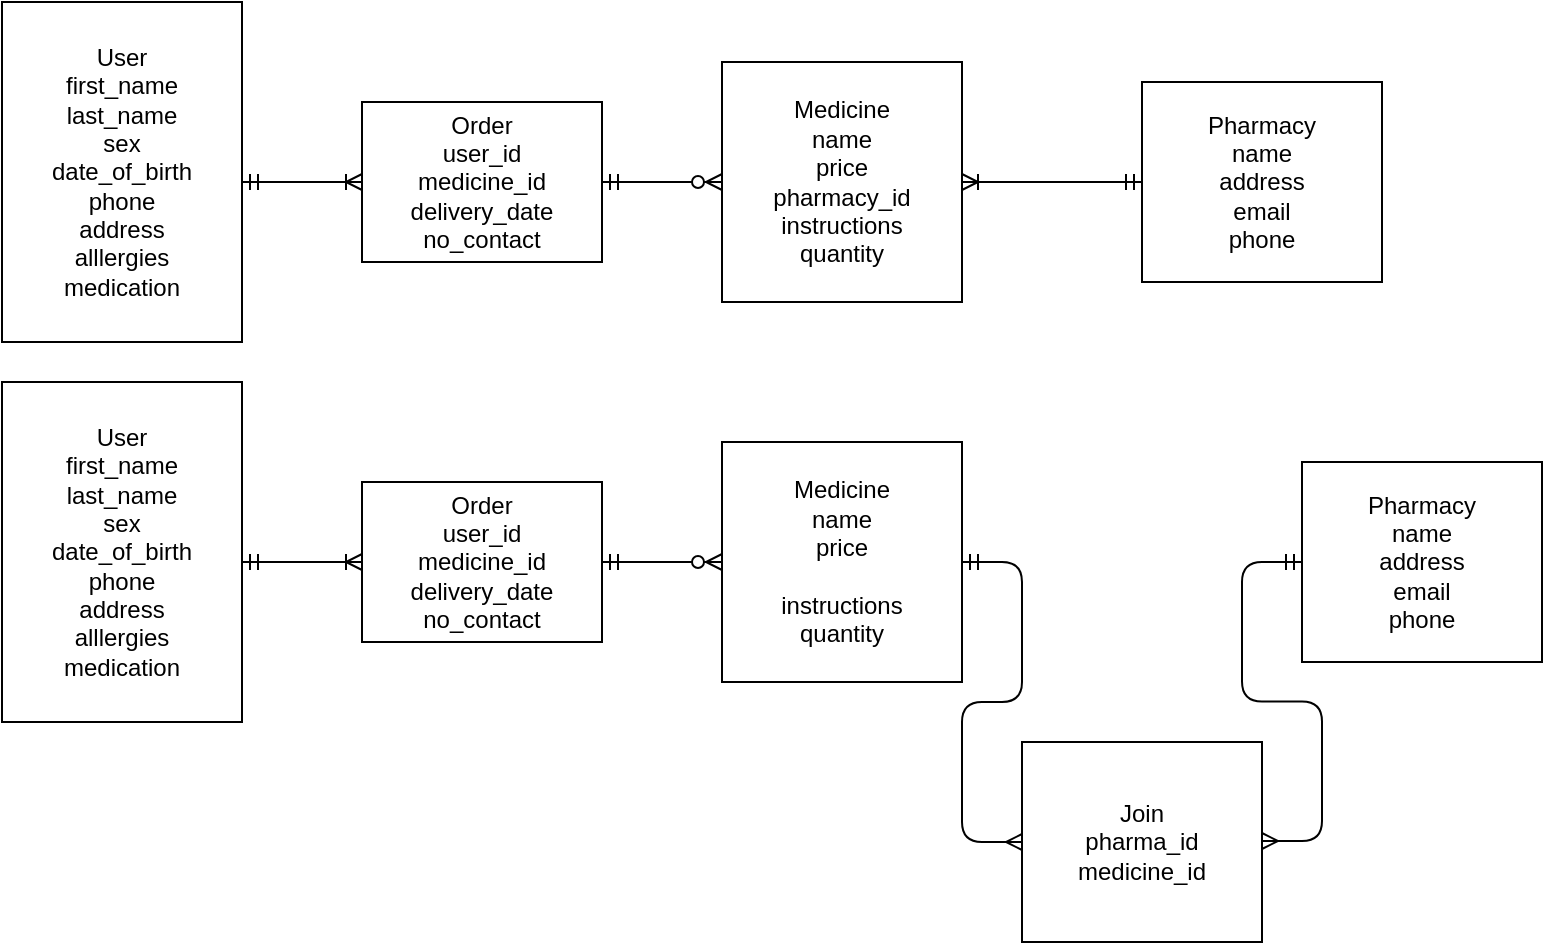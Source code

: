 <mxfile version="13.1.3">
    <diagram id="6hGFLwfOUW9BJ-s0fimq" name="Page-1">
        <mxGraphModel dx="833" dy="352" grid="1" gridSize="10" guides="1" tooltips="1" connect="1" arrows="1" fold="1" page="1" pageScale="1" pageWidth="827" pageHeight="1169" math="0" shadow="0">
            <root>
                <mxCell id="0"/>
                <mxCell id="1" parent="0"/>
                <mxCell id="2" value="User&lt;br&gt;first_name&lt;br&gt;last_name&lt;br&gt;sex&lt;br&gt;date_of_birth&lt;br&gt;phone&lt;br&gt;address&lt;br&gt;alllergies&lt;br&gt;medication" style="rounded=0;whiteSpace=wrap;html=1;" parent="1" vertex="1">
                    <mxGeometry x="40" y="90" width="120" height="170" as="geometry"/>
                </mxCell>
                <mxCell id="3" value="Pharmacy&lt;br&gt;name&lt;br&gt;address&lt;br&gt;email&lt;br&gt;phone" style="rounded=0;whiteSpace=wrap;html=1;" parent="1" vertex="1">
                    <mxGeometry x="610" y="130" width="120" height="100" as="geometry"/>
                </mxCell>
                <mxCell id="4" value="Order&lt;br&gt;user_id&lt;br&gt;medicine_id&lt;br&gt;delivery_date&lt;br&gt;no_contact" style="rounded=0;whiteSpace=wrap;html=1;" parent="1" vertex="1">
                    <mxGeometry x="220" y="140" width="120" height="80" as="geometry"/>
                </mxCell>
                <mxCell id="5" value="Medicine&lt;br&gt;name&lt;br&gt;price&lt;br&gt;pharmacy_id&lt;br&gt;instructions&lt;br&gt;quantity" style="rounded=0;whiteSpace=wrap;html=1;" parent="1" vertex="1">
                    <mxGeometry x="400" y="120" width="120" height="120" as="geometry"/>
                </mxCell>
                <mxCell id="6" value="" style="edgeStyle=entityRelationEdgeStyle;fontSize=12;html=1;endArrow=ERmandOne;endFill=0;exitX=1;exitY=0.5;exitDx=0;exitDy=0;startArrow=ERoneToMany;startFill=0;" parent="1" source="5" edge="1">
                    <mxGeometry width="100" height="100" relative="1" as="geometry">
                        <mxPoint x="510" y="280" as="sourcePoint"/>
                        <mxPoint x="610" y="180" as="targetPoint"/>
                    </mxGeometry>
                </mxCell>
                <mxCell id="7" value="" style="edgeStyle=entityRelationEdgeStyle;fontSize=12;html=1;endArrow=ERoneToMany;startArrow=ERmandOne;entryX=0;entryY=0.5;entryDx=0;entryDy=0;" parent="1" target="4" edge="1">
                    <mxGeometry width="100" height="100" relative="1" as="geometry">
                        <mxPoint x="160" y="180" as="sourcePoint"/>
                        <mxPoint x="260" y="80" as="targetPoint"/>
                    </mxGeometry>
                </mxCell>
                <mxCell id="8" value="" style="edgeStyle=entityRelationEdgeStyle;fontSize=12;html=1;endArrow=ERzeroToMany;startArrow=ERmandOne;entryX=0;entryY=0.5;entryDx=0;entryDy=0;" parent="1" target="5" edge="1">
                    <mxGeometry width="100" height="100" relative="1" as="geometry">
                        <mxPoint x="340" y="180" as="sourcePoint"/>
                        <mxPoint x="440" y="80" as="targetPoint"/>
                    </mxGeometry>
                </mxCell>
                <mxCell id="9" value="User&lt;br&gt;first_name&lt;br&gt;last_name&lt;br&gt;sex&lt;br&gt;date_of_birth&lt;br&gt;phone&lt;br&gt;address&lt;br&gt;alllergies&lt;br&gt;medication" style="rounded=0;whiteSpace=wrap;html=1;" vertex="1" parent="1">
                    <mxGeometry x="40" y="280" width="120" height="170" as="geometry"/>
                </mxCell>
                <mxCell id="10" value="Pharmacy&lt;br&gt;name&lt;br&gt;address&lt;br&gt;email&lt;br&gt;phone" style="rounded=0;whiteSpace=wrap;html=1;" vertex="1" parent="1">
                    <mxGeometry x="690" y="320" width="120" height="100" as="geometry"/>
                </mxCell>
                <mxCell id="11" value="Order&lt;br&gt;user_id&lt;br&gt;medicine_id&lt;br&gt;delivery_date&lt;br&gt;no_contact" style="rounded=0;whiteSpace=wrap;html=1;" vertex="1" parent="1">
                    <mxGeometry x="220" y="330" width="120" height="80" as="geometry"/>
                </mxCell>
                <mxCell id="12" value="Medicine&lt;br&gt;name&lt;br&gt;price&lt;br&gt;&lt;br&gt;instructions&lt;br&gt;quantity" style="rounded=0;whiteSpace=wrap;html=1;" vertex="1" parent="1">
                    <mxGeometry x="400" y="310" width="120" height="120" as="geometry"/>
                </mxCell>
                <mxCell id="13" value="" style="edgeStyle=entityRelationEdgeStyle;fontSize=12;html=1;endArrow=ERmany;endFill=0;exitX=1;exitY=0.5;exitDx=0;exitDy=0;startArrow=ERmandOne;startFill=0;entryX=0;entryY=0.5;entryDx=0;entryDy=0;" edge="1" parent="1" source="12" target="18">
                    <mxGeometry width="100" height="100" relative="1" as="geometry">
                        <mxPoint x="510" y="470" as="sourcePoint"/>
                        <mxPoint x="610" y="370" as="targetPoint"/>
                    </mxGeometry>
                </mxCell>
                <mxCell id="14" value="" style="edgeStyle=entityRelationEdgeStyle;fontSize=12;html=1;endArrow=ERoneToMany;startArrow=ERmandOne;entryX=0;entryY=0.5;entryDx=0;entryDy=0;" edge="1" parent="1" target="11">
                    <mxGeometry width="100" height="100" relative="1" as="geometry">
                        <mxPoint x="160" y="370" as="sourcePoint"/>
                        <mxPoint x="260" y="270" as="targetPoint"/>
                    </mxGeometry>
                </mxCell>
                <mxCell id="15" value="" style="edgeStyle=entityRelationEdgeStyle;fontSize=12;html=1;endArrow=ERzeroToMany;startArrow=ERmandOne;entryX=0;entryY=0.5;entryDx=0;entryDy=0;" edge="1" parent="1" target="12">
                    <mxGeometry width="100" height="100" relative="1" as="geometry">
                        <mxPoint x="340" y="370" as="sourcePoint"/>
                        <mxPoint x="440" y="270" as="targetPoint"/>
                    </mxGeometry>
                </mxCell>
                <mxCell id="18" value="Join&lt;br&gt;pharma_id&lt;br&gt;medicine_id" style="rounded=0;whiteSpace=wrap;html=1;" vertex="1" parent="1">
                    <mxGeometry x="550" y="460" width="120" height="100" as="geometry"/>
                </mxCell>
                <mxCell id="19" value="" style="edgeStyle=entityRelationEdgeStyle;fontSize=12;html=1;endArrow=ERmandOne;endFill=0;exitX=1;exitY=0.5;exitDx=0;exitDy=0;startArrow=ERmany;startFill=0;entryX=0;entryY=0.5;entryDx=0;entryDy=0;" edge="1" parent="1" target="10">
                    <mxGeometry width="100" height="100" relative="1" as="geometry">
                        <mxPoint x="670" y="509.5" as="sourcePoint"/>
                        <mxPoint x="760" y="509.5" as="targetPoint"/>
                    </mxGeometry>
                </mxCell>
            </root>
        </mxGraphModel>
    </diagram>
</mxfile>